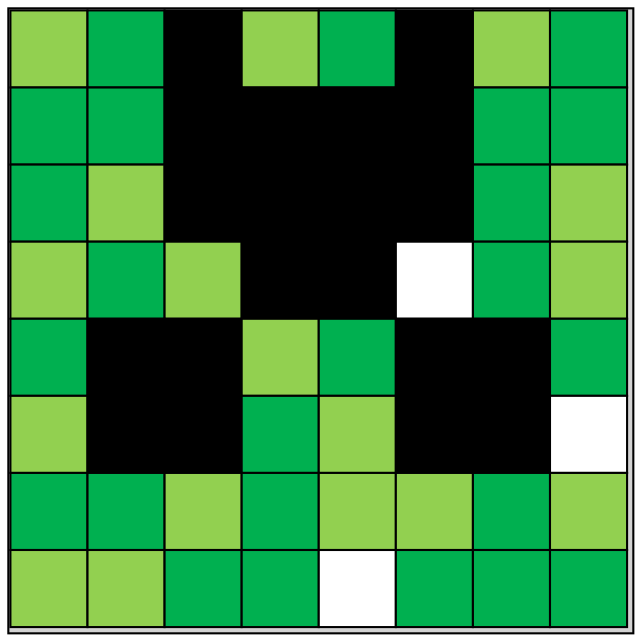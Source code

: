 
        digraph G {bgcolor=none;
    node[ style = "filled" shape=plaintext margin =0 width=0 height=0] a[ label=<
        
        <table border = "1" width = "300px" height = "300px" cellspacing="0">
        <tr>
<td id="(7, 0)" width = "37.5px" height="37.5px" bgcolor = "#92D050"></td>
<td id="(7, 1)" width = "37.5px" height="37.5px" bgcolor = "#00B050"></td>
<td id="(7, 2)" width = "37.5px" height="37.5px" bgcolor = "#000000"></td>
<td id="(7, 3)" width = "37.5px" height="37.5px" bgcolor = "#92D050"></td>
<td id="(7, 4)" width = "37.5px" height="37.5px" bgcolor = "#00B050"></td>
<td id="(7, 5)" width = "37.5px" height="37.5px" bgcolor = "#000000"></td>
<td id="(7, 6)" width = "37.5px" height="37.5px" bgcolor = "#92D050"></td>
<td id="(7, 7)" width = "37.5px" height="37.5px" bgcolor = "#00B050"></td>
</tr>
<tr>
<td id="(6, 0)" width = "37.5px" height="37.5px" bgcolor = "#00B050"></td>
<td id="(6, 1)" width = "37.5px" height="37.5px" bgcolor = "#00B050"></td>
<td id="(6, 2)" width = "37.5px" height="37.5px" bgcolor = "#000000"></td>
<td id="(6, 3)" width = "37.5px" height="37.5px" bgcolor = "#000000"></td>
<td id="(6, 4)" width = "37.5px" height="37.5px" bgcolor = "#000000"></td>
<td id="(6, 5)" width = "37.5px" height="37.5px" bgcolor = "#000000"></td>
<td id="(6, 6)" width = "37.5px" height="37.5px" bgcolor = "#00B050"></td>
<td id="(6, 7)" width = "37.5px" height="37.5px" bgcolor = "#00B050"></td>
</tr>
<tr>
<td id="(5, 0)" width = "37.5px" height="37.5px" bgcolor = "#00B050"></td>
<td id="(5, 1)" width = "37.5px" height="37.5px" bgcolor = "#92D050"></td>
<td id="(5, 2)" width = "37.5px" height="37.5px" bgcolor = "#000000"></td>
<td id="(5, 3)" width = "37.5px" height="37.5px" bgcolor = "#000000"></td>
<td id="(5, 4)" width = "37.5px" height="37.5px" bgcolor = "#000000"></td>
<td id="(5, 5)" width = "37.5px" height="37.5px" bgcolor = "#000000"></td>
<td id="(5, 6)" width = "37.5px" height="37.5px" bgcolor = "#00B050"></td>
<td id="(5, 7)" width = "37.5px" height="37.5px" bgcolor = "#92D050"></td>
</tr>
<tr>
<td id="(4, 0)" width = "37.5px" height="37.5px" bgcolor = "#92D050"></td>
<td id="(4, 1)" width = "37.5px" height="37.5px" bgcolor = "#00B050"></td>
<td id="(4, 2)" width = "37.5px" height="37.5px" bgcolor = "#92D050"></td>
<td id="(4, 3)" width = "37.5px" height="37.5px" bgcolor = "#000000"></td>
<td id="(4, 4)" width = "37.5px" height="37.5px" bgcolor = "#000000"></td>
<td id="(4, 5)" width = "37.5px" height="37.5px" bgcolor = "white"></td>
<td id="(4, 6)" width = "37.5px" height="37.5px" bgcolor = "#00B050"></td>
<td id="(4, 7)" width = "37.5px" height="37.5px" bgcolor = "#92D050"></td>
</tr>
<tr>
<td id="(3, 0)" width = "37.5px" height="37.5px" bgcolor = "#00B050"></td>
<td id="(3, 1)" width = "37.5px" height="37.5px" bgcolor = "#000000"></td>
<td id="(3, 2)" width = "37.5px" height="37.5px" bgcolor = "#000000"></td>
<td id="(3, 3)" width = "37.5px" height="37.5px" bgcolor = "#92D050"></td>
<td id="(3, 4)" width = "37.5px" height="37.5px" bgcolor = "#00B050"></td>
<td id="(3, 5)" width = "37.5px" height="37.5px" bgcolor = "#000000"></td>
<td id="(3, 6)" width = "37.5px" height="37.5px" bgcolor = "#000000"></td>
<td id="(3, 7)" width = "37.5px" height="37.5px" bgcolor = "#00B050"></td>
</tr>
<tr>
<td id="(2, 0)" width = "37.5px" height="37.5px" bgcolor = "#92D050"></td>
<td id="(2, 1)" width = "37.5px" height="37.5px" bgcolor = "#000000"></td>
<td id="(2, 2)" width = "37.5px" height="37.5px" bgcolor = "#000000"></td>
<td id="(2, 3)" width = "37.5px" height="37.5px" bgcolor = "#00B050"></td>
<td id="(2, 4)" width = "37.5px" height="37.5px" bgcolor = "#92D050"></td>
<td id="(2, 5)" width = "37.5px" height="37.5px" bgcolor = "#000000"></td>
<td id="(2, 6)" width = "37.5px" height="37.5px" bgcolor = "#000000"></td>
<td id="(2, 7)" width = "37.5px" height="37.5px" bgcolor = "white"></td>
</tr>
<tr>
<td id="(1, 0)" width = "37.5px" height="37.5px" bgcolor = "#00B050"></td>
<td id="(1, 1)" width = "37.5px" height="37.5px" bgcolor = "#00B050"></td>
<td id="(1, 2)" width = "37.5px" height="37.5px" bgcolor = "#92D050"></td>
<td id="(1, 3)" width = "37.5px" height="37.5px" bgcolor = "#00B050"></td>
<td id="(1, 4)" width = "37.5px" height="37.5px" bgcolor = "#92D050"></td>
<td id="(1, 5)" width = "37.5px" height="37.5px" bgcolor = "#92D050"></td>
<td id="(1, 6)" width = "37.5px" height="37.5px" bgcolor = "#00B050"></td>
<td id="(1, 7)" width = "37.5px" height="37.5px" bgcolor = "#92D050"></td>
</tr>
<tr>
<td id="(0, 0)" width = "37.5px" height="37.5px" bgcolor = "#92D050"></td>
<td id="(0, 1)" width = "37.5px" height="37.5px" bgcolor = "#92D050"></td>
<td id="(0, 2)" width = "37.5px" height="37.5px" bgcolor = "#00B050"></td>
<td id="(0, 3)" width = "37.5px" height="37.5px" bgcolor = "#00B050"></td>
<td id="(0, 4)" width = "37.5px" height="37.5px" bgcolor = "white"></td>
<td id="(0, 5)" width = "37.5px" height="37.5px" bgcolor = "#00B050"></td>
<td id="(0, 6)" width = "37.5px" height="37.5px" bgcolor = "#00B050"></td>
<td id="(0, 7)" width = "37.5px" height="37.5px" bgcolor = "#00B050"></td>
</tr>
</table>
>];}